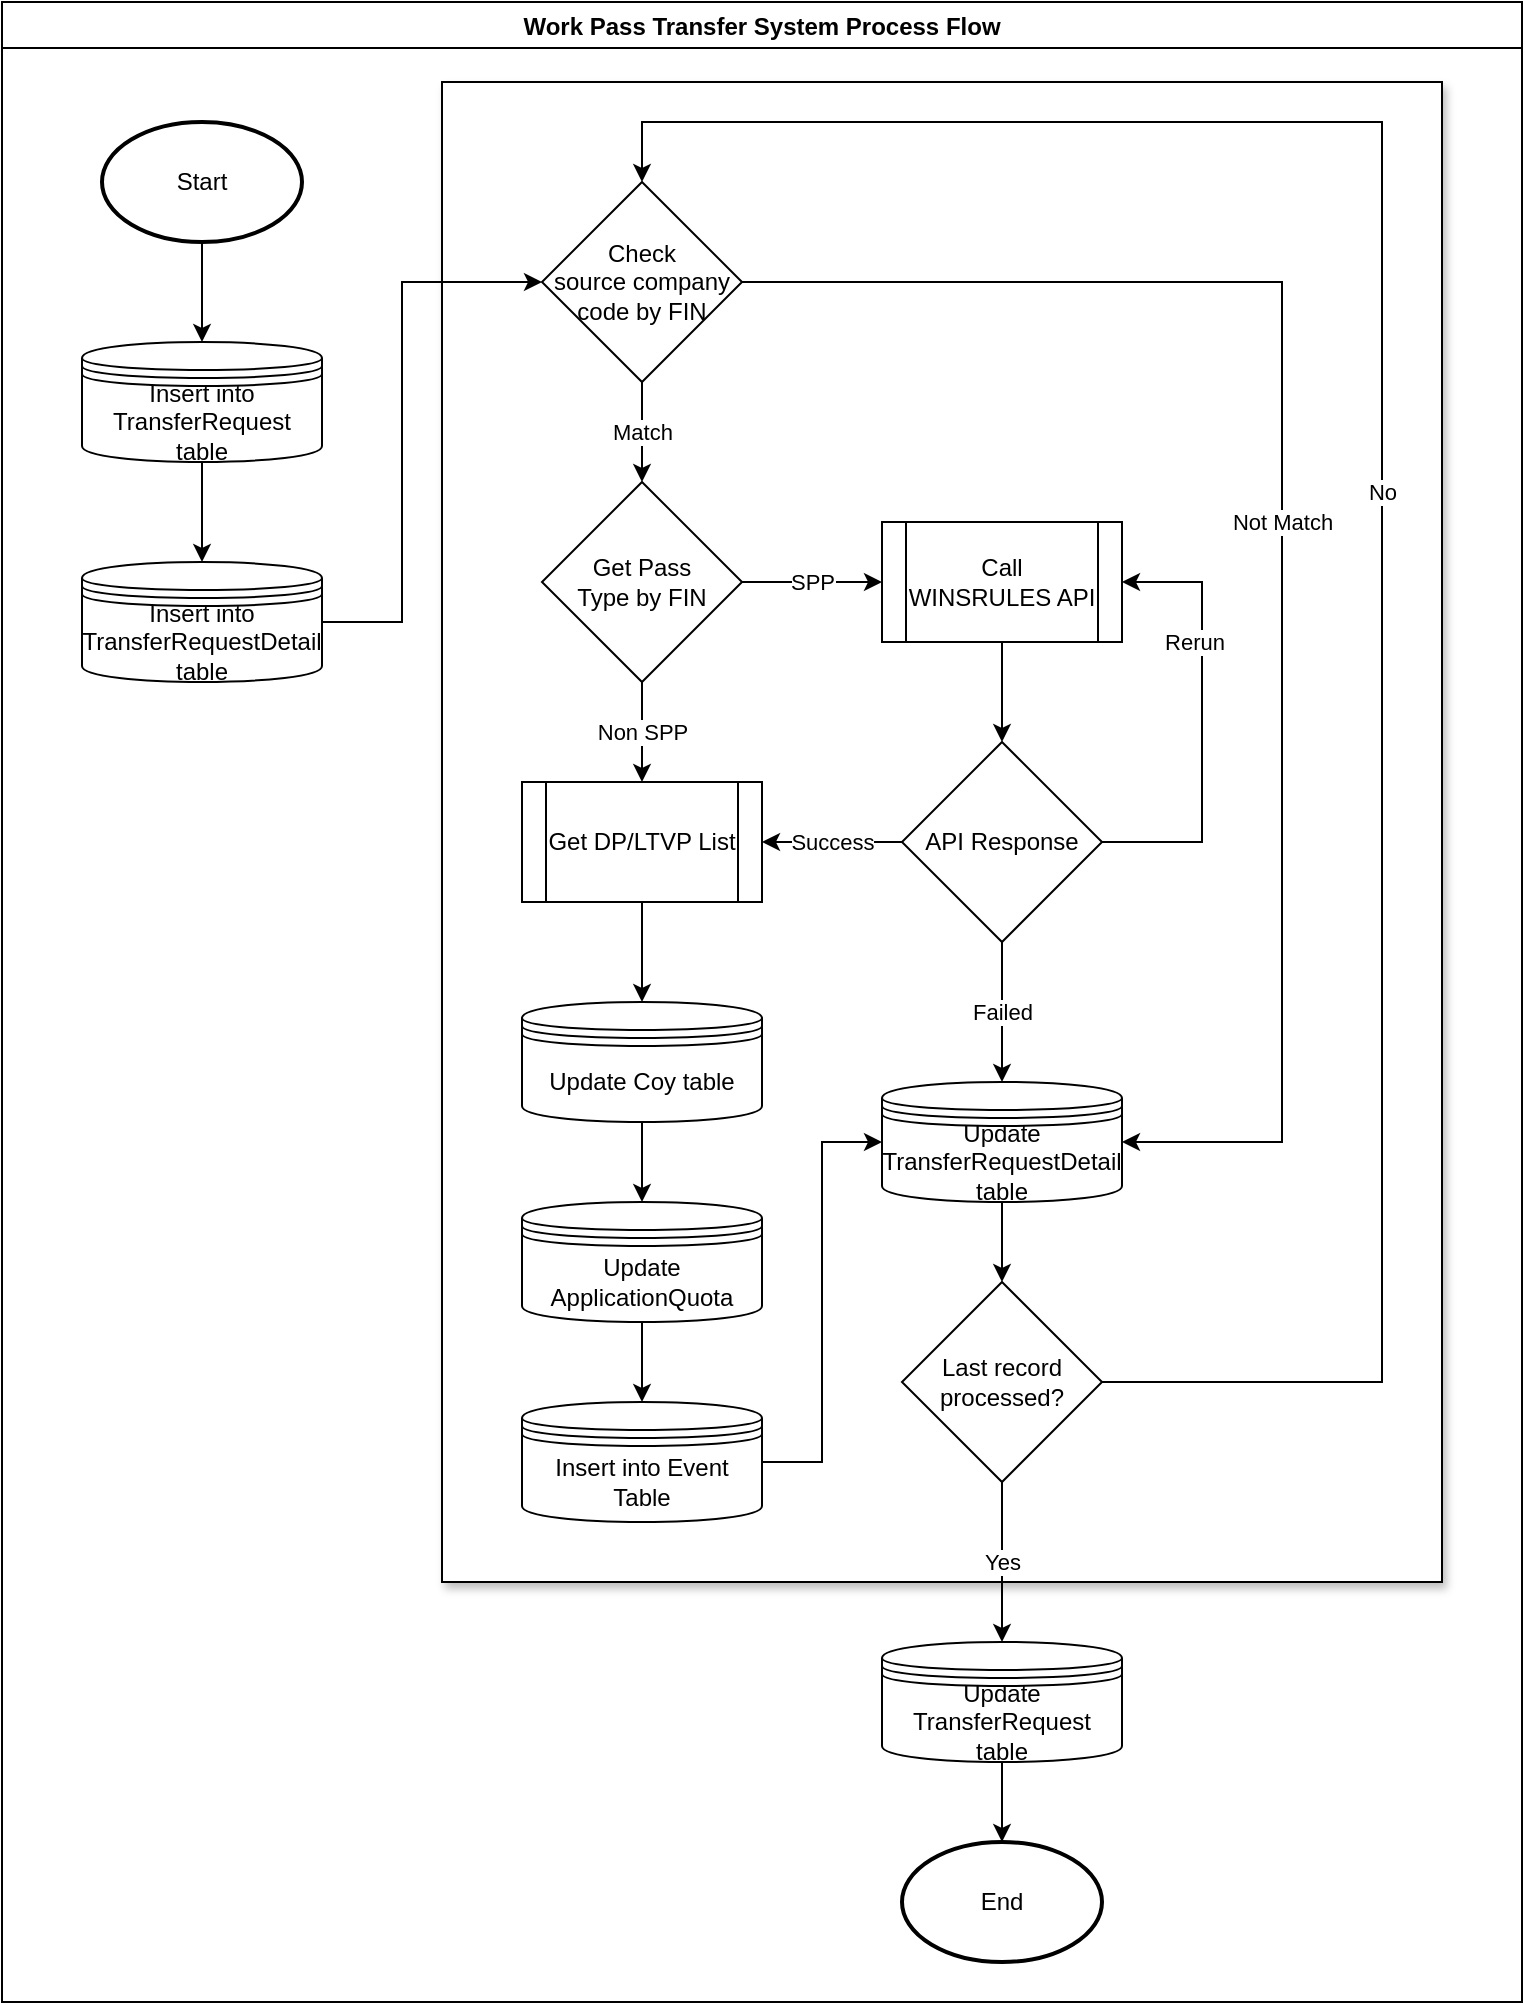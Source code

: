 <mxfile version="20.2.8" type="github">
  <diagram id="iKEkDsjV-Hw-d5Viwuhs" name="Page-1">
    <mxGraphModel dx="1224" dy="646" grid="1" gridSize="10" guides="1" tooltips="1" connect="1" arrows="1" fold="1" page="1" pageScale="1" pageWidth="850" pageHeight="1100" math="0" shadow="0">
      <root>
        <mxCell id="0" />
        <mxCell id="1" parent="0" />
        <mxCell id="-TxidxfEcZ3M2kWxtk1A-1" value="Work Pass Transfer System Process Flow" style="swimlane;" vertex="1" parent="1">
          <mxGeometry x="40" y="40" width="760" height="1000" as="geometry" />
        </mxCell>
        <mxCell id="-TxidxfEcZ3M2kWxtk1A-41" value="" style="rounded=0;whiteSpace=wrap;html=1;shadow=1;strokeWidth=1;" vertex="1" parent="-TxidxfEcZ3M2kWxtk1A-1">
          <mxGeometry x="220" y="40" width="500" height="750" as="geometry" />
        </mxCell>
        <mxCell id="-TxidxfEcZ3M2kWxtk1A-12" style="edgeStyle=orthogonalEdgeStyle;rounded=0;orthogonalLoop=1;jettySize=auto;html=1;exitX=0.5;exitY=1;exitDx=0;exitDy=0;exitPerimeter=0;" edge="1" parent="-TxidxfEcZ3M2kWxtk1A-1" source="-TxidxfEcZ3M2kWxtk1A-2" target="-TxidxfEcZ3M2kWxtk1A-3">
          <mxGeometry relative="1" as="geometry" />
        </mxCell>
        <mxCell id="-TxidxfEcZ3M2kWxtk1A-2" value="Start" style="strokeWidth=2;html=1;shape=mxgraph.flowchart.start_1;whiteSpace=wrap;" vertex="1" parent="-TxidxfEcZ3M2kWxtk1A-1">
          <mxGeometry x="50" y="60" width="100" height="60" as="geometry" />
        </mxCell>
        <mxCell id="-TxidxfEcZ3M2kWxtk1A-13" style="edgeStyle=orthogonalEdgeStyle;rounded=0;orthogonalLoop=1;jettySize=auto;html=1;exitX=0.5;exitY=1;exitDx=0;exitDy=0;" edge="1" parent="-TxidxfEcZ3M2kWxtk1A-1" source="-TxidxfEcZ3M2kWxtk1A-3" target="-TxidxfEcZ3M2kWxtk1A-4">
          <mxGeometry relative="1" as="geometry" />
        </mxCell>
        <mxCell id="-TxidxfEcZ3M2kWxtk1A-3" value="Insert into TransferRequest table" style="shape=datastore;whiteSpace=wrap;html=1;" vertex="1" parent="-TxidxfEcZ3M2kWxtk1A-1">
          <mxGeometry x="40" y="170" width="120" height="60" as="geometry" />
        </mxCell>
        <mxCell id="-TxidxfEcZ3M2kWxtk1A-36" style="edgeStyle=orthogonalEdgeStyle;rounded=0;orthogonalLoop=1;jettySize=auto;html=1;exitX=1;exitY=0.5;exitDx=0;exitDy=0;entryX=0;entryY=0.5;entryDx=0;entryDy=0;" edge="1" parent="-TxidxfEcZ3M2kWxtk1A-1" source="-TxidxfEcZ3M2kWxtk1A-4" target="-TxidxfEcZ3M2kWxtk1A-5">
          <mxGeometry relative="1" as="geometry">
            <Array as="points">
              <mxPoint x="200" y="310" />
              <mxPoint x="200" y="140" />
            </Array>
          </mxGeometry>
        </mxCell>
        <mxCell id="-TxidxfEcZ3M2kWxtk1A-4" value="Insert into TransferRequestDetail table" style="shape=datastore;whiteSpace=wrap;html=1;" vertex="1" parent="-TxidxfEcZ3M2kWxtk1A-1">
          <mxGeometry x="40" y="280" width="120" height="60" as="geometry" />
        </mxCell>
        <mxCell id="-TxidxfEcZ3M2kWxtk1A-37" value="Match" style="edgeStyle=orthogonalEdgeStyle;rounded=0;orthogonalLoop=1;jettySize=auto;html=1;exitX=0.5;exitY=1;exitDx=0;exitDy=0;entryX=0.5;entryY=0;entryDx=0;entryDy=0;" edge="1" parent="-TxidxfEcZ3M2kWxtk1A-1" source="-TxidxfEcZ3M2kWxtk1A-5" target="-TxidxfEcZ3M2kWxtk1A-11">
          <mxGeometry relative="1" as="geometry" />
        </mxCell>
        <mxCell id="-TxidxfEcZ3M2kWxtk1A-39" value="Not Match" style="edgeStyle=orthogonalEdgeStyle;rounded=0;orthogonalLoop=1;jettySize=auto;html=1;exitX=1;exitY=0.5;exitDx=0;exitDy=0;entryX=1;entryY=0.5;entryDx=0;entryDy=0;" edge="1" parent="-TxidxfEcZ3M2kWxtk1A-1" source="-TxidxfEcZ3M2kWxtk1A-5" target="-TxidxfEcZ3M2kWxtk1A-31">
          <mxGeometry relative="1" as="geometry">
            <Array as="points">
              <mxPoint x="640" y="140" />
              <mxPoint x="640" y="570" />
            </Array>
          </mxGeometry>
        </mxCell>
        <mxCell id="-TxidxfEcZ3M2kWxtk1A-5" value="Check &lt;br&gt;source company code by FIN" style="rhombus;whiteSpace=wrap;html=1;" vertex="1" parent="-TxidxfEcZ3M2kWxtk1A-1">
          <mxGeometry x="270" y="90" width="100" height="100" as="geometry" />
        </mxCell>
        <mxCell id="-TxidxfEcZ3M2kWxtk1A-22" style="edgeStyle=orthogonalEdgeStyle;rounded=0;orthogonalLoop=1;jettySize=auto;html=1;exitX=0.5;exitY=1;exitDx=0;exitDy=0;entryX=0.5;entryY=0;entryDx=0;entryDy=0;" edge="1" parent="-TxidxfEcZ3M2kWxtk1A-1" source="-TxidxfEcZ3M2kWxtk1A-7" target="-TxidxfEcZ3M2kWxtk1A-18">
          <mxGeometry relative="1" as="geometry" />
        </mxCell>
        <mxCell id="-TxidxfEcZ3M2kWxtk1A-7" value="Call WINSRULES API" style="shape=process;whiteSpace=wrap;html=1;backgroundOutline=1;" vertex="1" parent="-TxidxfEcZ3M2kWxtk1A-1">
          <mxGeometry x="440" y="260" width="120" height="60" as="geometry" />
        </mxCell>
        <mxCell id="-TxidxfEcZ3M2kWxtk1A-28" style="edgeStyle=orthogonalEdgeStyle;rounded=0;orthogonalLoop=1;jettySize=auto;html=1;exitX=0.5;exitY=1;exitDx=0;exitDy=0;entryX=0.5;entryY=0;entryDx=0;entryDy=0;" edge="1" parent="-TxidxfEcZ3M2kWxtk1A-1" source="-TxidxfEcZ3M2kWxtk1A-8" target="-TxidxfEcZ3M2kWxtk1A-25">
          <mxGeometry relative="1" as="geometry" />
        </mxCell>
        <mxCell id="-TxidxfEcZ3M2kWxtk1A-8" value="Get DP/LTVP List" style="shape=process;whiteSpace=wrap;html=1;backgroundOutline=1;" vertex="1" parent="-TxidxfEcZ3M2kWxtk1A-1">
          <mxGeometry x="260" y="390" width="120" height="60" as="geometry" />
        </mxCell>
        <mxCell id="-TxidxfEcZ3M2kWxtk1A-16" value="Non SPP" style="edgeStyle=orthogonalEdgeStyle;rounded=0;orthogonalLoop=1;jettySize=auto;html=1;exitX=0.5;exitY=1;exitDx=0;exitDy=0;entryX=0.5;entryY=0;entryDx=0;entryDy=0;" edge="1" parent="-TxidxfEcZ3M2kWxtk1A-1" source="-TxidxfEcZ3M2kWxtk1A-11" target="-TxidxfEcZ3M2kWxtk1A-8">
          <mxGeometry relative="1" as="geometry" />
        </mxCell>
        <mxCell id="-TxidxfEcZ3M2kWxtk1A-17" value="SPP" style="edgeStyle=orthogonalEdgeStyle;rounded=0;orthogonalLoop=1;jettySize=auto;html=1;exitX=1;exitY=0.5;exitDx=0;exitDy=0;entryX=0;entryY=0.5;entryDx=0;entryDy=0;" edge="1" parent="-TxidxfEcZ3M2kWxtk1A-1" source="-TxidxfEcZ3M2kWxtk1A-11" target="-TxidxfEcZ3M2kWxtk1A-7">
          <mxGeometry relative="1" as="geometry" />
        </mxCell>
        <mxCell id="-TxidxfEcZ3M2kWxtk1A-11" value="Get Pass &lt;br&gt;Type by FIN" style="rhombus;whiteSpace=wrap;html=1;" vertex="1" parent="-TxidxfEcZ3M2kWxtk1A-1">
          <mxGeometry x="270" y="240" width="100" height="100" as="geometry" />
        </mxCell>
        <mxCell id="-TxidxfEcZ3M2kWxtk1A-19" value="Success" style="edgeStyle=orthogonalEdgeStyle;rounded=0;orthogonalLoop=1;jettySize=auto;html=1;exitX=0;exitY=0.5;exitDx=0;exitDy=0;entryX=1;entryY=0.5;entryDx=0;entryDy=0;" edge="1" parent="-TxidxfEcZ3M2kWxtk1A-1" source="-TxidxfEcZ3M2kWxtk1A-18" target="-TxidxfEcZ3M2kWxtk1A-8">
          <mxGeometry relative="1" as="geometry" />
        </mxCell>
        <mxCell id="-TxidxfEcZ3M2kWxtk1A-20" style="edgeStyle=orthogonalEdgeStyle;rounded=0;orthogonalLoop=1;jettySize=auto;html=1;exitX=1;exitY=0.5;exitDx=0;exitDy=0;entryX=1;entryY=0.5;entryDx=0;entryDy=0;" edge="1" parent="-TxidxfEcZ3M2kWxtk1A-1" source="-TxidxfEcZ3M2kWxtk1A-18" target="-TxidxfEcZ3M2kWxtk1A-7">
          <mxGeometry relative="1" as="geometry">
            <Array as="points">
              <mxPoint x="600" y="420" />
              <mxPoint x="600" y="290" />
            </Array>
          </mxGeometry>
        </mxCell>
        <mxCell id="-TxidxfEcZ3M2kWxtk1A-21" value="Rerun" style="edgeLabel;html=1;align=center;verticalAlign=middle;resizable=0;points=[];" vertex="1" connectable="0" parent="-TxidxfEcZ3M2kWxtk1A-20">
          <mxGeometry x="0.363" y="4" relative="1" as="geometry">
            <mxPoint as="offset" />
          </mxGeometry>
        </mxCell>
        <mxCell id="-TxidxfEcZ3M2kWxtk1A-38" value="Failed" style="edgeStyle=orthogonalEdgeStyle;rounded=0;orthogonalLoop=1;jettySize=auto;html=1;exitX=0.5;exitY=1;exitDx=0;exitDy=0;entryX=0.5;entryY=0;entryDx=0;entryDy=0;" edge="1" parent="-TxidxfEcZ3M2kWxtk1A-1" source="-TxidxfEcZ3M2kWxtk1A-18" target="-TxidxfEcZ3M2kWxtk1A-31">
          <mxGeometry relative="1" as="geometry" />
        </mxCell>
        <mxCell id="-TxidxfEcZ3M2kWxtk1A-18" value="API Response" style="rhombus;whiteSpace=wrap;html=1;" vertex="1" parent="-TxidxfEcZ3M2kWxtk1A-1">
          <mxGeometry x="450" y="370" width="100" height="100" as="geometry" />
        </mxCell>
        <mxCell id="-TxidxfEcZ3M2kWxtk1A-29" style="edgeStyle=orthogonalEdgeStyle;rounded=0;orthogonalLoop=1;jettySize=auto;html=1;exitX=0.5;exitY=1;exitDx=0;exitDy=0;entryX=0.5;entryY=0;entryDx=0;entryDy=0;" edge="1" parent="-TxidxfEcZ3M2kWxtk1A-1" source="-TxidxfEcZ3M2kWxtk1A-25" target="-TxidxfEcZ3M2kWxtk1A-26">
          <mxGeometry relative="1" as="geometry" />
        </mxCell>
        <mxCell id="-TxidxfEcZ3M2kWxtk1A-25" value="Update Coy table" style="shape=datastore;whiteSpace=wrap;html=1;" vertex="1" parent="-TxidxfEcZ3M2kWxtk1A-1">
          <mxGeometry x="260" y="500" width="120" height="60" as="geometry" />
        </mxCell>
        <mxCell id="-TxidxfEcZ3M2kWxtk1A-30" style="edgeStyle=orthogonalEdgeStyle;rounded=0;orthogonalLoop=1;jettySize=auto;html=1;exitX=0.5;exitY=1;exitDx=0;exitDy=0;entryX=0.5;entryY=0;entryDx=0;entryDy=0;" edge="1" parent="-TxidxfEcZ3M2kWxtk1A-1" source="-TxidxfEcZ3M2kWxtk1A-26" target="-TxidxfEcZ3M2kWxtk1A-27">
          <mxGeometry relative="1" as="geometry" />
        </mxCell>
        <mxCell id="-TxidxfEcZ3M2kWxtk1A-26" value="Update ApplicationQuota" style="shape=datastore;whiteSpace=wrap;html=1;" vertex="1" parent="-TxidxfEcZ3M2kWxtk1A-1">
          <mxGeometry x="260" y="600" width="120" height="60" as="geometry" />
        </mxCell>
        <mxCell id="-TxidxfEcZ3M2kWxtk1A-45" style="edgeStyle=orthogonalEdgeStyle;rounded=0;orthogonalLoop=1;jettySize=auto;html=1;exitX=1;exitY=0.5;exitDx=0;exitDy=0;entryX=0;entryY=0.5;entryDx=0;entryDy=0;" edge="1" parent="-TxidxfEcZ3M2kWxtk1A-1" source="-TxidxfEcZ3M2kWxtk1A-27" target="-TxidxfEcZ3M2kWxtk1A-31">
          <mxGeometry relative="1" as="geometry" />
        </mxCell>
        <mxCell id="-TxidxfEcZ3M2kWxtk1A-27" value="Insert into Event Table" style="shape=datastore;whiteSpace=wrap;html=1;" vertex="1" parent="-TxidxfEcZ3M2kWxtk1A-1">
          <mxGeometry x="260" y="700" width="120" height="60" as="geometry" />
        </mxCell>
        <mxCell id="-TxidxfEcZ3M2kWxtk1A-48" style="edgeStyle=orthogonalEdgeStyle;rounded=0;orthogonalLoop=1;jettySize=auto;html=1;exitX=0.5;exitY=1;exitDx=0;exitDy=0;entryX=0.5;entryY=0;entryDx=0;entryDy=0;" edge="1" parent="-TxidxfEcZ3M2kWxtk1A-1" source="-TxidxfEcZ3M2kWxtk1A-31" target="-TxidxfEcZ3M2kWxtk1A-47">
          <mxGeometry relative="1" as="geometry" />
        </mxCell>
        <mxCell id="-TxidxfEcZ3M2kWxtk1A-31" value="Update TransferRequestDetail&lt;br&gt;table" style="shape=datastore;whiteSpace=wrap;html=1;" vertex="1" parent="-TxidxfEcZ3M2kWxtk1A-1">
          <mxGeometry x="440" y="540" width="120" height="60" as="geometry" />
        </mxCell>
        <mxCell id="-TxidxfEcZ3M2kWxtk1A-44" style="edgeStyle=orthogonalEdgeStyle;rounded=0;orthogonalLoop=1;jettySize=auto;html=1;exitX=0.5;exitY=1;exitDx=0;exitDy=0;entryX=0.5;entryY=0;entryDx=0;entryDy=0;entryPerimeter=0;" edge="1" parent="-TxidxfEcZ3M2kWxtk1A-1" source="-TxidxfEcZ3M2kWxtk1A-34" target="-TxidxfEcZ3M2kWxtk1A-43">
          <mxGeometry relative="1" as="geometry" />
        </mxCell>
        <mxCell id="-TxidxfEcZ3M2kWxtk1A-34" value="Update TransferRequest table" style="shape=datastore;whiteSpace=wrap;html=1;" vertex="1" parent="-TxidxfEcZ3M2kWxtk1A-1">
          <mxGeometry x="440" y="820" width="120" height="60" as="geometry" />
        </mxCell>
        <mxCell id="-TxidxfEcZ3M2kWxtk1A-43" value="End" style="strokeWidth=2;html=1;shape=mxgraph.flowchart.start_1;whiteSpace=wrap;" vertex="1" parent="-TxidxfEcZ3M2kWxtk1A-1">
          <mxGeometry x="450" y="920" width="100" height="60" as="geometry" />
        </mxCell>
        <mxCell id="-TxidxfEcZ3M2kWxtk1A-49" value="Yes" style="edgeStyle=orthogonalEdgeStyle;rounded=0;orthogonalLoop=1;jettySize=auto;html=1;exitX=0.5;exitY=1;exitDx=0;exitDy=0;entryX=0.5;entryY=0;entryDx=0;entryDy=0;" edge="1" parent="-TxidxfEcZ3M2kWxtk1A-1" source="-TxidxfEcZ3M2kWxtk1A-47" target="-TxidxfEcZ3M2kWxtk1A-34">
          <mxGeometry relative="1" as="geometry" />
        </mxCell>
        <mxCell id="-TxidxfEcZ3M2kWxtk1A-50" value="No" style="edgeStyle=orthogonalEdgeStyle;rounded=0;orthogonalLoop=1;jettySize=auto;html=1;exitX=1;exitY=0.5;exitDx=0;exitDy=0;entryX=0.5;entryY=0;entryDx=0;entryDy=0;" edge="1" parent="-TxidxfEcZ3M2kWxtk1A-1" source="-TxidxfEcZ3M2kWxtk1A-47" target="-TxidxfEcZ3M2kWxtk1A-5">
          <mxGeometry relative="1" as="geometry">
            <Array as="points">
              <mxPoint x="690" y="690" />
              <mxPoint x="690" y="60" />
              <mxPoint x="320" y="60" />
            </Array>
          </mxGeometry>
        </mxCell>
        <mxCell id="-TxidxfEcZ3M2kWxtk1A-47" value="Last record processed?" style="rhombus;whiteSpace=wrap;html=1;" vertex="1" parent="-TxidxfEcZ3M2kWxtk1A-1">
          <mxGeometry x="450" y="640" width="100" height="100" as="geometry" />
        </mxCell>
      </root>
    </mxGraphModel>
  </diagram>
</mxfile>
